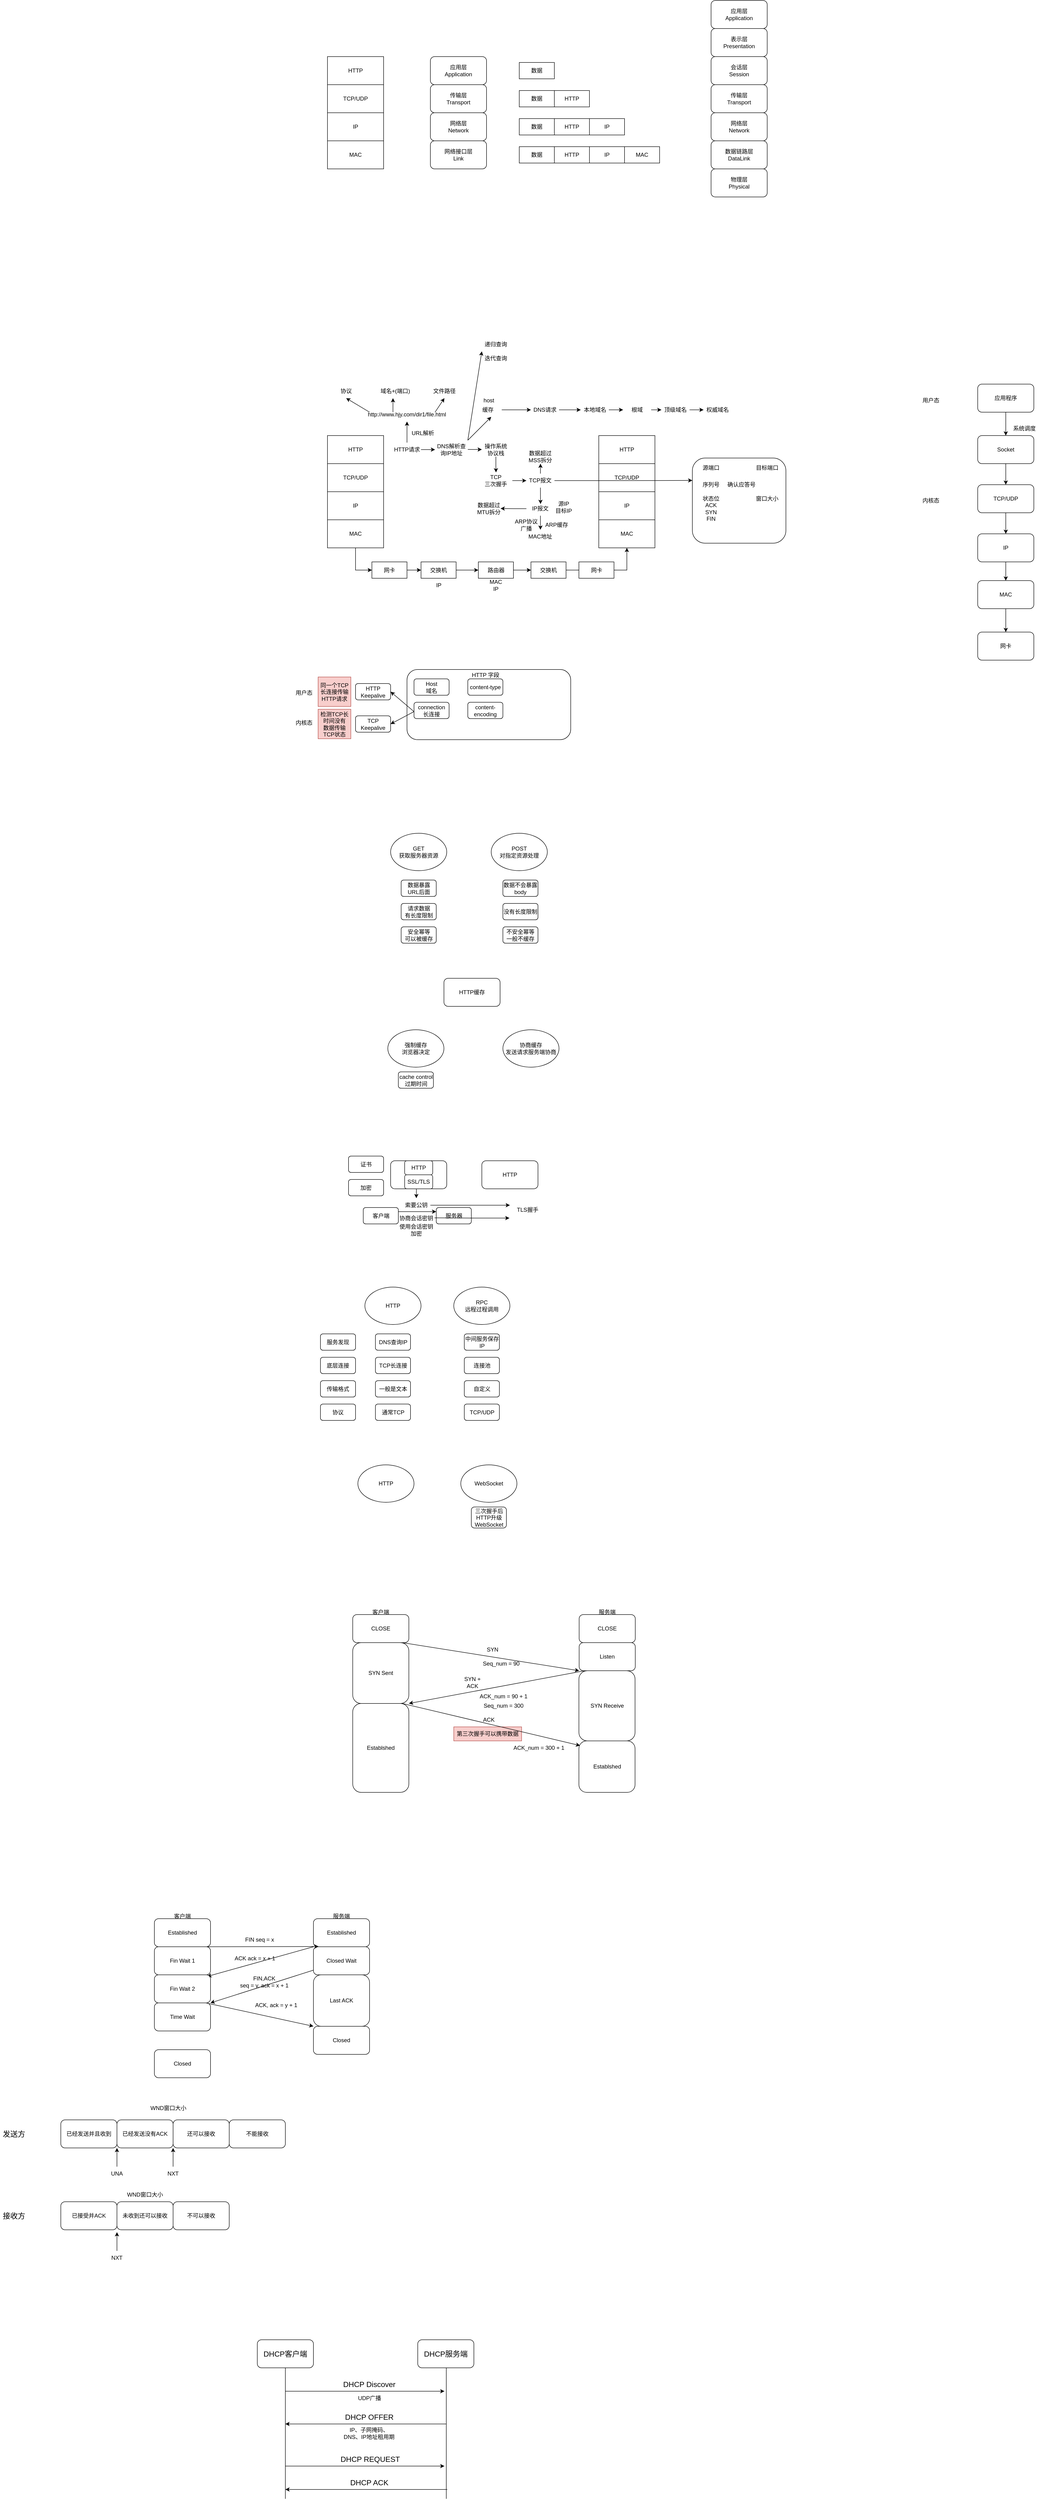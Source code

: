 <mxfile version="24.0.1" type="github">
  <diagram name="第 1 页" id="g__cL9et6w1Bz4wDRFb3">
    <mxGraphModel dx="1853" dy="1734" grid="1" gridSize="10" guides="1" tooltips="1" connect="1" arrows="1" fold="1" page="1" pageScale="1" pageWidth="827" pageHeight="1169" math="0" shadow="0">
      <root>
        <mxCell id="0" />
        <mxCell id="1" parent="0" />
        <mxCell id="15ZKsorvunDyqUg101Yk-27" value="" style="rounded=1;whiteSpace=wrap;html=1;" parent="1" vertex="1">
          <mxGeometry x="690" y="958" width="200" height="182" as="geometry" />
        </mxCell>
        <mxCell id="cXm0hrUkM8Iz5NWa8tWo-20" value="第三次握手可以携带数据" style="text;html=1;align=center;verticalAlign=middle;whiteSpace=wrap;rounded=0;fillColor=#f8cecc;strokeColor=#b85450;" parent="1" vertex="1">
          <mxGeometry x="180" y="3670" width="145" height="30" as="geometry" />
        </mxCell>
        <mxCell id="aSiWcfBO7DVynULOfoQH-1" value="应用层&lt;br&gt;Application" style="rounded=1;whiteSpace=wrap;html=1;" parent="1" vertex="1">
          <mxGeometry x="130" y="100" width="120" height="60" as="geometry" />
        </mxCell>
        <mxCell id="aSiWcfBO7DVynULOfoQH-2" value="传输层&lt;br&gt;Transport" style="rounded=1;whiteSpace=wrap;html=1;" parent="1" vertex="1">
          <mxGeometry x="130" y="160" width="120" height="60" as="geometry" />
        </mxCell>
        <mxCell id="aSiWcfBO7DVynULOfoQH-3" value="网络层&lt;br&gt;Network" style="rounded=1;whiteSpace=wrap;html=1;" parent="1" vertex="1">
          <mxGeometry x="130" y="220" width="120" height="60" as="geometry" />
        </mxCell>
        <mxCell id="aSiWcfBO7DVynULOfoQH-4" value="网络接口层&lt;div&gt;Link&lt;/div&gt;" style="rounded=1;whiteSpace=wrap;html=1;" parent="1" vertex="1">
          <mxGeometry x="130" y="280" width="120" height="60" as="geometry" />
        </mxCell>
        <mxCell id="aSiWcfBO7DVynULOfoQH-5" value="应用层&lt;br&gt;Application" style="rounded=1;whiteSpace=wrap;html=1;" parent="1" vertex="1">
          <mxGeometry x="730" y="-20" width="120" height="60" as="geometry" />
        </mxCell>
        <mxCell id="aSiWcfBO7DVynULOfoQH-6" value="传输层&lt;br&gt;Transport" style="rounded=1;whiteSpace=wrap;html=1;" parent="1" vertex="1">
          <mxGeometry x="730" y="160" width="120" height="60" as="geometry" />
        </mxCell>
        <mxCell id="aSiWcfBO7DVynULOfoQH-7" value="网络层&lt;br&gt;Network" style="rounded=1;whiteSpace=wrap;html=1;" parent="1" vertex="1">
          <mxGeometry x="730" y="220" width="120" height="60" as="geometry" />
        </mxCell>
        <mxCell id="aSiWcfBO7DVynULOfoQH-8" value="数据链路层&lt;br&gt;DataLink" style="rounded=1;whiteSpace=wrap;html=1;" parent="1" vertex="1">
          <mxGeometry x="730" y="280" width="120" height="60" as="geometry" />
        </mxCell>
        <mxCell id="aSiWcfBO7DVynULOfoQH-9" value="表示层&lt;br&gt;Presentation" style="rounded=1;whiteSpace=wrap;html=1;" parent="1" vertex="1">
          <mxGeometry x="730" y="40" width="120" height="60" as="geometry" />
        </mxCell>
        <mxCell id="aSiWcfBO7DVynULOfoQH-10" value="会话层&lt;br&gt;Session" style="rounded=1;whiteSpace=wrap;html=1;" parent="1" vertex="1">
          <mxGeometry x="730" y="100" width="120" height="60" as="geometry" />
        </mxCell>
        <mxCell id="aSiWcfBO7DVynULOfoQH-11" value="物理层&lt;br&gt;Physical" style="rounded=1;whiteSpace=wrap;html=1;" parent="1" vertex="1">
          <mxGeometry x="730" y="340" width="120" height="60" as="geometry" />
        </mxCell>
        <mxCell id="aSiWcfBO7DVynULOfoQH-12" value="HTTP" style="rounded=0;whiteSpace=wrap;html=1;" parent="1" vertex="1">
          <mxGeometry x="-90" y="100" width="120" height="60" as="geometry" />
        </mxCell>
        <mxCell id="aSiWcfBO7DVynULOfoQH-13" value="TCP/UDP" style="rounded=0;whiteSpace=wrap;html=1;" parent="1" vertex="1">
          <mxGeometry x="-90" y="160" width="120" height="60" as="geometry" />
        </mxCell>
        <mxCell id="aSiWcfBO7DVynULOfoQH-14" value="IP" style="rounded=0;whiteSpace=wrap;html=1;" parent="1" vertex="1">
          <mxGeometry x="-90" y="220" width="120" height="60" as="geometry" />
        </mxCell>
        <mxCell id="aSiWcfBO7DVynULOfoQH-15" value="数据" style="rounded=0;whiteSpace=wrap;html=1;" parent="1" vertex="1">
          <mxGeometry x="320" y="112.5" width="75" height="35" as="geometry" />
        </mxCell>
        <mxCell id="aSiWcfBO7DVynULOfoQH-16" value="数据" style="rounded=0;whiteSpace=wrap;html=1;" parent="1" vertex="1">
          <mxGeometry x="320" y="172.5" width="75" height="35" as="geometry" />
        </mxCell>
        <mxCell id="aSiWcfBO7DVynULOfoQH-17" value="HTTP" style="rounded=0;whiteSpace=wrap;html=1;" parent="1" vertex="1">
          <mxGeometry x="395" y="172.5" width="75" height="35" as="geometry" />
        </mxCell>
        <mxCell id="aSiWcfBO7DVynULOfoQH-19" value="数据" style="rounded=0;whiteSpace=wrap;html=1;" parent="1" vertex="1">
          <mxGeometry x="320" y="232.5" width="75" height="35" as="geometry" />
        </mxCell>
        <mxCell id="aSiWcfBO7DVynULOfoQH-20" value="HTTP" style="rounded=0;whiteSpace=wrap;html=1;" parent="1" vertex="1">
          <mxGeometry x="395" y="232.5" width="75" height="35" as="geometry" />
        </mxCell>
        <mxCell id="aSiWcfBO7DVynULOfoQH-21" value="IP" style="rounded=0;whiteSpace=wrap;html=1;" parent="1" vertex="1">
          <mxGeometry x="470" y="232.5" width="75" height="35" as="geometry" />
        </mxCell>
        <mxCell id="aSiWcfBO7DVynULOfoQH-22" value="数据" style="rounded=0;whiteSpace=wrap;html=1;" parent="1" vertex="1">
          <mxGeometry x="320" y="292.5" width="75" height="35" as="geometry" />
        </mxCell>
        <mxCell id="aSiWcfBO7DVynULOfoQH-23" value="HTTP" style="rounded=0;whiteSpace=wrap;html=1;" parent="1" vertex="1">
          <mxGeometry x="395" y="292.5" width="75" height="35" as="geometry" />
        </mxCell>
        <mxCell id="aSiWcfBO7DVynULOfoQH-24" value="IP" style="rounded=0;whiteSpace=wrap;html=1;" parent="1" vertex="1">
          <mxGeometry x="470" y="292.5" width="75" height="35" as="geometry" />
        </mxCell>
        <mxCell id="aSiWcfBO7DVynULOfoQH-25" value="MAC" style="rounded=0;whiteSpace=wrap;html=1;" parent="1" vertex="1">
          <mxGeometry x="545" y="292.5" width="75" height="35" as="geometry" />
        </mxCell>
        <mxCell id="aSiWcfBO7DVynULOfoQH-26" value="HTTP" style="rounded=0;whiteSpace=wrap;html=1;" parent="1" vertex="1">
          <mxGeometry x="-90" y="910" width="120" height="60" as="geometry" />
        </mxCell>
        <mxCell id="aSiWcfBO7DVynULOfoQH-27" value="TCP/UDP" style="rounded=0;whiteSpace=wrap;html=1;" parent="1" vertex="1">
          <mxGeometry x="-90" y="970" width="120" height="60" as="geometry" />
        </mxCell>
        <mxCell id="aSiWcfBO7DVynULOfoQH-28" value="IP" style="rounded=0;whiteSpace=wrap;html=1;" parent="1" vertex="1">
          <mxGeometry x="-90" y="1030" width="120" height="60" as="geometry" />
        </mxCell>
        <mxCell id="aSiWcfBO7DVynULOfoQH-29" value="HTTP" style="rounded=0;whiteSpace=wrap;html=1;" parent="1" vertex="1">
          <mxGeometry x="490" y="910" width="120" height="60" as="geometry" />
        </mxCell>
        <mxCell id="aSiWcfBO7DVynULOfoQH-30" value="TCP/UDP" style="rounded=0;whiteSpace=wrap;html=1;" parent="1" vertex="1">
          <mxGeometry x="490" y="970" width="120" height="60" as="geometry" />
        </mxCell>
        <mxCell id="aSiWcfBO7DVynULOfoQH-31" value="IP" style="rounded=0;whiteSpace=wrap;html=1;" parent="1" vertex="1">
          <mxGeometry x="490" y="1030" width="120" height="60" as="geometry" />
        </mxCell>
        <mxCell id="aSiWcfBO7DVynULOfoQH-34" style="edgeStyle=orthogonalEdgeStyle;rounded=0;orthogonalLoop=1;jettySize=auto;html=1;exitX=0.5;exitY=0;exitDx=0;exitDy=0;entryX=0.5;entryY=1;entryDx=0;entryDy=0;" parent="1" source="aSiWcfBO7DVynULOfoQH-32" target="aSiWcfBO7DVynULOfoQH-33" edge="1">
          <mxGeometry relative="1" as="geometry" />
        </mxCell>
        <mxCell id="aSiWcfBO7DVynULOfoQH-42" style="edgeStyle=orthogonalEdgeStyle;rounded=0;orthogonalLoop=1;jettySize=auto;html=1;exitX=1;exitY=0.5;exitDx=0;exitDy=0;entryX=0;entryY=0.5;entryDx=0;entryDy=0;" parent="1" source="aSiWcfBO7DVynULOfoQH-32" target="aSiWcfBO7DVynULOfoQH-43" edge="1">
          <mxGeometry relative="1" as="geometry">
            <mxPoint x="160" y="940" as="targetPoint" />
          </mxGeometry>
        </mxCell>
        <mxCell id="aSiWcfBO7DVynULOfoQH-32" value="HTTP请求" style="text;html=1;align=center;verticalAlign=middle;whiteSpace=wrap;rounded=0;" parent="1" vertex="1">
          <mxGeometry x="50" y="925" width="60" height="30" as="geometry" />
        </mxCell>
        <mxCell id="aSiWcfBO7DVynULOfoQH-33" value="http://www.hjy.com/dir1/file.html" style="text;html=1;align=center;verticalAlign=middle;whiteSpace=wrap;rounded=0;" parent="1" vertex="1">
          <mxGeometry x="-10" y="850" width="180" height="30" as="geometry" />
        </mxCell>
        <mxCell id="aSiWcfBO7DVynULOfoQH-35" value="协议" style="text;html=1;align=center;verticalAlign=middle;whiteSpace=wrap;rounded=0;" parent="1" vertex="1">
          <mxGeometry x="-80" y="800" width="60" height="30" as="geometry" />
        </mxCell>
        <mxCell id="aSiWcfBO7DVynULOfoQH-36" value="" style="endArrow=classic;html=1;rounded=0;entryX=0.5;entryY=1;entryDx=0;entryDy=0;" parent="1" target="aSiWcfBO7DVynULOfoQH-35" edge="1">
          <mxGeometry width="50" height="50" relative="1" as="geometry">
            <mxPoint y="860" as="sourcePoint" />
            <mxPoint x="50" y="810" as="targetPoint" />
          </mxGeometry>
        </mxCell>
        <mxCell id="aSiWcfBO7DVynULOfoQH-37" value="域名+(端口)" style="text;html=1;align=center;verticalAlign=middle;whiteSpace=wrap;rounded=0;" parent="1" vertex="1">
          <mxGeometry x="20" y="800" width="70" height="30" as="geometry" />
        </mxCell>
        <mxCell id="aSiWcfBO7DVynULOfoQH-38" value="" style="endArrow=classic;html=1;rounded=0;entryX=0.429;entryY=1;entryDx=0;entryDy=0;entryPerimeter=0;" parent="1" target="aSiWcfBO7DVynULOfoQH-37" edge="1">
          <mxGeometry width="50" height="50" relative="1" as="geometry">
            <mxPoint x="50" y="860" as="sourcePoint" />
            <mxPoint x="100" y="810" as="targetPoint" />
          </mxGeometry>
        </mxCell>
        <mxCell id="aSiWcfBO7DVynULOfoQH-40" value="文件路径" style="text;html=1;align=center;verticalAlign=middle;whiteSpace=wrap;rounded=0;" parent="1" vertex="1">
          <mxGeometry x="130" y="800" width="60" height="30" as="geometry" />
        </mxCell>
        <mxCell id="aSiWcfBO7DVynULOfoQH-41" value="" style="endArrow=classic;html=1;rounded=0;entryX=0.5;entryY=1;entryDx=0;entryDy=0;" parent="1" target="aSiWcfBO7DVynULOfoQH-40" edge="1">
          <mxGeometry width="50" height="50" relative="1" as="geometry">
            <mxPoint x="140" y="860" as="sourcePoint" />
            <mxPoint x="190" y="810" as="targetPoint" />
          </mxGeometry>
        </mxCell>
        <mxCell id="aSiWcfBO7DVynULOfoQH-43" value="DNS解析查询IP地址" style="text;html=1;align=center;verticalAlign=middle;whiteSpace=wrap;rounded=0;" parent="1" vertex="1">
          <mxGeometry x="140" y="922.5" width="70" height="35" as="geometry" />
        </mxCell>
        <mxCell id="aSiWcfBO7DVynULOfoQH-47" style="edgeStyle=orthogonalEdgeStyle;rounded=0;orthogonalLoop=1;jettySize=auto;html=1;exitX=1;exitY=0.5;exitDx=0;exitDy=0;entryX=0;entryY=0.5;entryDx=0;entryDy=0;" parent="1" source="aSiWcfBO7DVynULOfoQH-44" target="aSiWcfBO7DVynULOfoQH-46" edge="1">
          <mxGeometry relative="1" as="geometry" />
        </mxCell>
        <mxCell id="aSiWcfBO7DVynULOfoQH-44" value="TCP&lt;br&gt;三次握手" style="text;html=1;align=center;verticalAlign=middle;whiteSpace=wrap;rounded=0;" parent="1" vertex="1">
          <mxGeometry x="235.25" y="988.75" width="70" height="35" as="geometry" />
        </mxCell>
        <mxCell id="aSiWcfBO7DVynULOfoQH-48" style="edgeStyle=orthogonalEdgeStyle;rounded=0;orthogonalLoop=1;jettySize=auto;html=1;exitX=0.5;exitY=1;exitDx=0;exitDy=0;" parent="1" source="aSiWcfBO7DVynULOfoQH-46" edge="1">
          <mxGeometry relative="1" as="geometry">
            <mxPoint x="365.404" y="1056.25" as="targetPoint" />
          </mxGeometry>
        </mxCell>
        <mxCell id="15ZKsorvunDyqUg101Yk-26" style="edgeStyle=orthogonalEdgeStyle;rounded=0;orthogonalLoop=1;jettySize=auto;html=1;exitX=1;exitY=0.5;exitDx=0;exitDy=0;" parent="1" source="aSiWcfBO7DVynULOfoQH-46" edge="1">
          <mxGeometry relative="1" as="geometry">
            <mxPoint x="690" y="1005.87" as="targetPoint" />
          </mxGeometry>
        </mxCell>
        <mxCell id="15ZKsorvunDyqUg101Yk-33" style="edgeStyle=orthogonalEdgeStyle;rounded=0;orthogonalLoop=1;jettySize=auto;html=1;exitX=0.5;exitY=0;exitDx=0;exitDy=0;" parent="1" source="aSiWcfBO7DVynULOfoQH-46" edge="1">
          <mxGeometry relative="1" as="geometry">
            <mxPoint x="365.348" y="970" as="targetPoint" />
          </mxGeometry>
        </mxCell>
        <mxCell id="aSiWcfBO7DVynULOfoQH-46" value="TCP报文" style="text;html=1;align=center;verticalAlign=middle;whiteSpace=wrap;rounded=0;" parent="1" vertex="1">
          <mxGeometry x="335.25" y="991.25" width="60" height="30" as="geometry" />
        </mxCell>
        <mxCell id="aSiWcfBO7DVynULOfoQH-57" style="edgeStyle=orthogonalEdgeStyle;rounded=0;orthogonalLoop=1;jettySize=auto;html=1;exitX=0.5;exitY=1;exitDx=0;exitDy=0;entryX=0.5;entryY=0;entryDx=0;entryDy=0;" parent="1" source="aSiWcfBO7DVynULOfoQH-49" target="aSiWcfBO7DVynULOfoQH-56" edge="1">
          <mxGeometry relative="1" as="geometry" />
        </mxCell>
        <mxCell id="15ZKsorvunDyqUg101Yk-44" style="edgeStyle=orthogonalEdgeStyle;rounded=0;orthogonalLoop=1;jettySize=auto;html=1;exitX=0;exitY=0.5;exitDx=0;exitDy=0;" parent="1" source="aSiWcfBO7DVynULOfoQH-49" edge="1">
          <mxGeometry relative="1" as="geometry">
            <mxPoint x="280" y="1065.87" as="targetPoint" />
          </mxGeometry>
        </mxCell>
        <mxCell id="aSiWcfBO7DVynULOfoQH-49" value="IP报文" style="text;html=1;align=center;verticalAlign=middle;whiteSpace=wrap;rounded=0;" parent="1" vertex="1">
          <mxGeometry x="335.25" y="1051.25" width="60" height="30" as="geometry" />
        </mxCell>
        <mxCell id="aSiWcfBO7DVynULOfoQH-50" value="源端口" style="text;html=1;align=center;verticalAlign=middle;whiteSpace=wrap;rounded=0;" parent="1" vertex="1">
          <mxGeometry x="700" y="963.75" width="60" height="30" as="geometry" />
        </mxCell>
        <mxCell id="aSiWcfBO7DVynULOfoQH-51" value="目标端口" style="text;html=1;align=center;verticalAlign=middle;whiteSpace=wrap;rounded=0;" parent="1" vertex="1">
          <mxGeometry x="820" y="966.25" width="60" height="25" as="geometry" />
        </mxCell>
        <mxCell id="aSiWcfBO7DVynULOfoQH-52" value="源IP" style="text;html=1;align=center;verticalAlign=middle;whiteSpace=wrap;rounded=0;" parent="1" vertex="1">
          <mxGeometry x="385.25" y="1041.25" width="60" height="30" as="geometry" />
        </mxCell>
        <mxCell id="aSiWcfBO7DVynULOfoQH-53" value="目标IP" style="text;html=1;align=center;verticalAlign=middle;whiteSpace=wrap;rounded=0;" parent="1" vertex="1">
          <mxGeometry x="385.25" y="1056.25" width="60" height="30" as="geometry" />
        </mxCell>
        <mxCell id="aSiWcfBO7DVynULOfoQH-55" value="MAC" style="rounded=0;whiteSpace=wrap;html=1;" parent="1" vertex="1">
          <mxGeometry x="-90" y="1090" width="120" height="60" as="geometry" />
        </mxCell>
        <mxCell id="aSiWcfBO7DVynULOfoQH-56" value="MAC地址" style="text;html=1;align=center;verticalAlign=middle;whiteSpace=wrap;rounded=0;" parent="1" vertex="1">
          <mxGeometry x="335.25" y="1111.25" width="60" height="30" as="geometry" />
        </mxCell>
        <mxCell id="aSiWcfBO7DVynULOfoQH-58" value="ARP协议广播" style="text;html=1;align=center;verticalAlign=middle;whiteSpace=wrap;rounded=0;" parent="1" vertex="1">
          <mxGeometry x="305.25" y="1086.25" width="60" height="30" as="geometry" />
        </mxCell>
        <mxCell id="aSiWcfBO7DVynULOfoQH-59" value="MAC" style="rounded=0;whiteSpace=wrap;html=1;" parent="1" vertex="1">
          <mxGeometry x="490" y="1090" width="120" height="60" as="geometry" />
        </mxCell>
        <mxCell id="aSiWcfBO7DVynULOfoQH-65" style="edgeStyle=orthogonalEdgeStyle;rounded=0;orthogonalLoop=1;jettySize=auto;html=1;exitX=1;exitY=0.5;exitDx=0;exitDy=0;entryX=0;entryY=0.5;entryDx=0;entryDy=0;" parent="1" source="aSiWcfBO7DVynULOfoQH-61" target="aSiWcfBO7DVynULOfoQH-62" edge="1">
          <mxGeometry relative="1" as="geometry" />
        </mxCell>
        <mxCell id="aSiWcfBO7DVynULOfoQH-61" value="交换机" style="rounded=0;whiteSpace=wrap;html=1;" parent="1" vertex="1">
          <mxGeometry x="110" y="1180" width="75" height="35" as="geometry" />
        </mxCell>
        <mxCell id="aSiWcfBO7DVynULOfoQH-66" style="edgeStyle=orthogonalEdgeStyle;rounded=0;orthogonalLoop=1;jettySize=auto;html=1;exitX=1;exitY=0.5;exitDx=0;exitDy=0;entryX=0;entryY=0.5;entryDx=0;entryDy=0;" parent="1" source="aSiWcfBO7DVynULOfoQH-62" target="aSiWcfBO7DVynULOfoQH-63" edge="1">
          <mxGeometry relative="1" as="geometry" />
        </mxCell>
        <mxCell id="aSiWcfBO7DVynULOfoQH-62" value="路由器" style="rounded=0;whiteSpace=wrap;html=1;" parent="1" vertex="1">
          <mxGeometry x="232.5" y="1180" width="75" height="35" as="geometry" />
        </mxCell>
        <mxCell id="aSiWcfBO7DVynULOfoQH-67" style="edgeStyle=orthogonalEdgeStyle;rounded=0;orthogonalLoop=1;jettySize=auto;html=1;exitX=1;exitY=0.5;exitDx=0;exitDy=0;" parent="1" source="aSiWcfBO7DVynULOfoQH-63" target="aSiWcfBO7DVynULOfoQH-59" edge="1">
          <mxGeometry relative="1" as="geometry" />
        </mxCell>
        <mxCell id="aSiWcfBO7DVynULOfoQH-63" value="交换机" style="rounded=0;whiteSpace=wrap;html=1;" parent="1" vertex="1">
          <mxGeometry x="345" y="1180" width="75" height="35" as="geometry" />
        </mxCell>
        <mxCell id="Nw0icb2rBlRomqgOzCDh-1" value="" style="rounded=1;whiteSpace=wrap;html=1;" parent="1" vertex="1">
          <mxGeometry x="80" y="1410" width="350" height="150" as="geometry" />
        </mxCell>
        <mxCell id="Nw0icb2rBlRomqgOzCDh-2" value="Host&lt;br&gt;域名" style="rounded=1;whiteSpace=wrap;html=1;" parent="1" vertex="1">
          <mxGeometry x="95" y="1430" width="75" height="35" as="geometry" />
        </mxCell>
        <mxCell id="Nw0icb2rBlRomqgOzCDh-3" value="connection&lt;br&gt;长连接" style="rounded=1;whiteSpace=wrap;html=1;" parent="1" vertex="1">
          <mxGeometry x="95" y="1480" width="75" height="35" as="geometry" />
        </mxCell>
        <mxCell id="Nw0icb2rBlRomqgOzCDh-4" value="HTTP Keepalive" style="rounded=1;whiteSpace=wrap;html=1;" parent="1" vertex="1">
          <mxGeometry x="-30" y="1440" width="75" height="35" as="geometry" />
        </mxCell>
        <mxCell id="Nw0icb2rBlRomqgOzCDh-5" value="同一个TCP长连接传输HTTP请求" style="text;html=1;align=center;verticalAlign=middle;whiteSpace=wrap;rounded=0;fillColor=#f8cecc;strokeColor=#b85450;" parent="1" vertex="1">
          <mxGeometry x="-110" y="1426" width="70" height="63" as="geometry" />
        </mxCell>
        <mxCell id="Nw0icb2rBlRomqgOzCDh-7" value="TCP&lt;br&gt;Keepalive" style="rounded=1;whiteSpace=wrap;html=1;" parent="1" vertex="1">
          <mxGeometry x="-30" y="1509" width="75" height="35" as="geometry" />
        </mxCell>
        <mxCell id="Nw0icb2rBlRomqgOzCDh-8" value="检测TCP长时间没有&lt;br&gt;数据传输TCP状态" style="text;html=1;align=center;verticalAlign=middle;whiteSpace=wrap;rounded=0;fillColor=#f8cecc;strokeColor=#b85450;" parent="1" vertex="1">
          <mxGeometry x="-110" y="1495" width="70" height="63" as="geometry" />
        </mxCell>
        <mxCell id="Nw0icb2rBlRomqgOzCDh-9" value="" style="endArrow=classic;html=1;rounded=0;entryX=1;entryY=0.5;entryDx=0;entryDy=0;" parent="1" target="Nw0icb2rBlRomqgOzCDh-4" edge="1">
          <mxGeometry width="50" height="50" relative="1" as="geometry">
            <mxPoint x="95" y="1500" as="sourcePoint" />
            <mxPoint x="145" y="1450" as="targetPoint" />
          </mxGeometry>
        </mxCell>
        <mxCell id="Nw0icb2rBlRomqgOzCDh-11" value="" style="endArrow=classic;html=1;rounded=0;entryX=1;entryY=0.5;entryDx=0;entryDy=0;" parent="1" target="Nw0icb2rBlRomqgOzCDh-7" edge="1">
          <mxGeometry width="50" height="50" relative="1" as="geometry">
            <mxPoint x="95" y="1500" as="sourcePoint" />
            <mxPoint x="145" y="1450" as="targetPoint" />
          </mxGeometry>
        </mxCell>
        <mxCell id="Nw0icb2rBlRomqgOzCDh-12" value="content-type" style="rounded=1;whiteSpace=wrap;html=1;" parent="1" vertex="1">
          <mxGeometry x="210" y="1430" width="75" height="35" as="geometry" />
        </mxCell>
        <mxCell id="Nw0icb2rBlRomqgOzCDh-13" value="content-encoding" style="rounded=1;whiteSpace=wrap;html=1;" parent="1" vertex="1">
          <mxGeometry x="210" y="1480" width="75" height="35" as="geometry" />
        </mxCell>
        <mxCell id="Nw0icb2rBlRomqgOzCDh-14" value="HTTP 字段" style="text;html=1;align=center;verticalAlign=middle;whiteSpace=wrap;rounded=0;" parent="1" vertex="1">
          <mxGeometry x="216.5" y="1407" width="62" height="30" as="geometry" />
        </mxCell>
        <mxCell id="Nw0icb2rBlRomqgOzCDh-15" value="GET&lt;br&gt;获取服务器资源" style="ellipse;whiteSpace=wrap;html=1;" parent="1" vertex="1">
          <mxGeometry x="45" y="1760" width="120" height="80" as="geometry" />
        </mxCell>
        <mxCell id="Nw0icb2rBlRomqgOzCDh-16" value="POST&lt;br&gt;对指定资源处理" style="ellipse;whiteSpace=wrap;html=1;" parent="1" vertex="1">
          <mxGeometry x="260" y="1760" width="120" height="80" as="geometry" />
        </mxCell>
        <mxCell id="Nw0icb2rBlRomqgOzCDh-17" value="数据暴露&lt;br&gt;URL后面" style="rounded=1;whiteSpace=wrap;html=1;" parent="1" vertex="1">
          <mxGeometry x="67.5" y="1860" width="75" height="35" as="geometry" />
        </mxCell>
        <mxCell id="Nw0icb2rBlRomqgOzCDh-18" value="数据不会暴露&lt;div&gt;body&lt;/div&gt;" style="rounded=1;whiteSpace=wrap;html=1;" parent="1" vertex="1">
          <mxGeometry x="285" y="1860" width="75" height="35" as="geometry" />
        </mxCell>
        <mxCell id="Nw0icb2rBlRomqgOzCDh-19" value="请求数据&lt;br&gt;有长度限制" style="rounded=1;whiteSpace=wrap;html=1;" parent="1" vertex="1">
          <mxGeometry x="67.5" y="1910" width="75" height="35" as="geometry" />
        </mxCell>
        <mxCell id="Nw0icb2rBlRomqgOzCDh-20" value="没有长度限制" style="rounded=1;whiteSpace=wrap;html=1;" parent="1" vertex="1">
          <mxGeometry x="285" y="1910" width="75" height="35" as="geometry" />
        </mxCell>
        <mxCell id="Nw0icb2rBlRomqgOzCDh-21" value="安全幂等&lt;br&gt;可以被缓存" style="rounded=1;whiteSpace=wrap;html=1;" parent="1" vertex="1">
          <mxGeometry x="67.5" y="1960" width="75" height="35" as="geometry" />
        </mxCell>
        <mxCell id="Nw0icb2rBlRomqgOzCDh-22" value="不安全幂等&lt;br&gt;一般不缓存" style="rounded=1;whiteSpace=wrap;html=1;" parent="1" vertex="1">
          <mxGeometry x="285" y="1960" width="75" height="35" as="geometry" />
        </mxCell>
        <mxCell id="Nw0icb2rBlRomqgOzCDh-23" value="HTTP缓存" style="rounded=1;whiteSpace=wrap;html=1;" parent="1" vertex="1">
          <mxGeometry x="159" y="2070" width="120" height="60" as="geometry" />
        </mxCell>
        <mxCell id="Nw0icb2rBlRomqgOzCDh-24" value="强制缓存&lt;br&gt;浏览器决定" style="ellipse;whiteSpace=wrap;html=1;" parent="1" vertex="1">
          <mxGeometry x="39" y="2180" width="120" height="80" as="geometry" />
        </mxCell>
        <mxCell id="Nw0icb2rBlRomqgOzCDh-25" value="协商缓存&lt;br&gt;发送请求服务端协商" style="ellipse;whiteSpace=wrap;html=1;" parent="1" vertex="1">
          <mxGeometry x="285" y="2180" width="120" height="80" as="geometry" />
        </mxCell>
        <mxCell id="Nw0icb2rBlRomqgOzCDh-26" value="cache control&lt;br&gt;过期时间" style="rounded=1;whiteSpace=wrap;html=1;" parent="1" vertex="1">
          <mxGeometry x="61.5" y="2270" width="75" height="35" as="geometry" />
        </mxCell>
        <mxCell id="Nw0icb2rBlRomqgOzCDh-27" value="" style="rounded=1;whiteSpace=wrap;html=1;" parent="1" vertex="1">
          <mxGeometry x="45" y="2460" width="120" height="60" as="geometry" />
        </mxCell>
        <mxCell id="Nw0icb2rBlRomqgOzCDh-28" value="HTTP" style="rounded=1;whiteSpace=wrap;html=1;" parent="1" vertex="1">
          <mxGeometry x="240" y="2460" width="120" height="60" as="geometry" />
        </mxCell>
        <mxCell id="Nw0icb2rBlRomqgOzCDh-29" value="HTTP" style="rounded=1;whiteSpace=wrap;html=1;" parent="1" vertex="1">
          <mxGeometry x="75" y="2460" width="60" height="30" as="geometry" />
        </mxCell>
        <mxCell id="Nw0icb2rBlRomqgOzCDh-48" style="edgeStyle=orthogonalEdgeStyle;rounded=0;orthogonalLoop=1;jettySize=auto;html=1;exitX=0.5;exitY=1;exitDx=0;exitDy=0;entryX=0.5;entryY=0;entryDx=0;entryDy=0;" parent="1" source="Nw0icb2rBlRomqgOzCDh-31" target="Nw0icb2rBlRomqgOzCDh-40" edge="1">
          <mxGeometry relative="1" as="geometry" />
        </mxCell>
        <mxCell id="Nw0icb2rBlRomqgOzCDh-31" value="SSL/TLS" style="rounded=1;whiteSpace=wrap;html=1;" parent="1" vertex="1">
          <mxGeometry x="75" y="2490" width="60" height="30" as="geometry" />
        </mxCell>
        <mxCell id="Nw0icb2rBlRomqgOzCDh-39" style="edgeStyle=orthogonalEdgeStyle;rounded=0;orthogonalLoop=1;jettySize=auto;html=1;exitX=1;exitY=0.25;exitDx=0;exitDy=0;entryX=0;entryY=0.25;entryDx=0;entryDy=0;" parent="1" source="Nw0icb2rBlRomqgOzCDh-36" target="Nw0icb2rBlRomqgOzCDh-38" edge="1">
          <mxGeometry relative="1" as="geometry" />
        </mxCell>
        <mxCell id="Nw0icb2rBlRomqgOzCDh-36" value="客户端" style="rounded=1;whiteSpace=wrap;html=1;" parent="1" vertex="1">
          <mxGeometry x="-13.5" y="2560" width="75" height="35" as="geometry" />
        </mxCell>
        <mxCell id="Nw0icb2rBlRomqgOzCDh-38" value="服务器" style="rounded=1;whiteSpace=wrap;html=1;" parent="1" vertex="1">
          <mxGeometry x="142.5" y="2560" width="75" height="35" as="geometry" />
        </mxCell>
        <mxCell id="Nw0icb2rBlRomqgOzCDh-43" style="edgeStyle=orthogonalEdgeStyle;rounded=0;orthogonalLoop=1;jettySize=auto;html=1;exitX=1;exitY=0.5;exitDx=0;exitDy=0;" parent="1" source="Nw0icb2rBlRomqgOzCDh-40" edge="1">
          <mxGeometry relative="1" as="geometry">
            <mxPoint x="300" y="2555" as="targetPoint" />
          </mxGeometry>
        </mxCell>
        <mxCell id="Nw0icb2rBlRomqgOzCDh-40" value="索要公钥" style="text;html=1;align=center;verticalAlign=middle;whiteSpace=wrap;rounded=0;" parent="1" vertex="1">
          <mxGeometry x="70" y="2540" width="60" height="30" as="geometry" />
        </mxCell>
        <mxCell id="Nw0icb2rBlRomqgOzCDh-44" style="edgeStyle=orthogonalEdgeStyle;rounded=0;orthogonalLoop=1;jettySize=auto;html=1;exitX=1;exitY=0.5;exitDx=0;exitDy=0;" parent="1" edge="1">
          <mxGeometry relative="1" as="geometry">
            <mxPoint x="299" y="2582.5" as="targetPoint" />
            <mxPoint x="139" y="2582" as="sourcePoint" />
          </mxGeometry>
        </mxCell>
        <mxCell id="Nw0icb2rBlRomqgOzCDh-41" value="协商会话密钥" style="text;html=1;align=center;verticalAlign=middle;whiteSpace=wrap;rounded=0;" parent="1" vertex="1">
          <mxGeometry x="60" y="2570" width="80" height="25" as="geometry" />
        </mxCell>
        <mxCell id="Nw0icb2rBlRomqgOzCDh-42" value="使用会话密钥加密" style="text;html=1;align=center;verticalAlign=middle;whiteSpace=wrap;rounded=0;" parent="1" vertex="1">
          <mxGeometry x="60" y="2595" width="80" height="25" as="geometry" />
        </mxCell>
        <mxCell id="Nw0icb2rBlRomqgOzCDh-45" value="TLS握手" style="text;html=1;align=center;verticalAlign=middle;whiteSpace=wrap;rounded=0;" parent="1" vertex="1">
          <mxGeometry x="308" y="2550" width="60" height="30" as="geometry" />
        </mxCell>
        <mxCell id="Nw0icb2rBlRomqgOzCDh-46" value="证书" style="rounded=1;whiteSpace=wrap;html=1;" parent="1" vertex="1">
          <mxGeometry x="-45" y="2450" width="75" height="35" as="geometry" />
        </mxCell>
        <mxCell id="Nw0icb2rBlRomqgOzCDh-47" value="加密" style="rounded=1;whiteSpace=wrap;html=1;" parent="1" vertex="1">
          <mxGeometry x="-45" y="2500" width="75" height="35" as="geometry" />
        </mxCell>
        <mxCell id="Nw0icb2rBlRomqgOzCDh-49" value="HTTP" style="ellipse;whiteSpace=wrap;html=1;" parent="1" vertex="1">
          <mxGeometry x="-10" y="2730" width="120" height="80" as="geometry" />
        </mxCell>
        <mxCell id="Nw0icb2rBlRomqgOzCDh-50" value="RPC&lt;br&gt;远程过程调用" style="ellipse;whiteSpace=wrap;html=1;" parent="1" vertex="1">
          <mxGeometry x="180" y="2730" width="120" height="80" as="geometry" />
        </mxCell>
        <mxCell id="Nw0icb2rBlRomqgOzCDh-52" value="DNS查询IP" style="rounded=1;whiteSpace=wrap;html=1;" parent="1" vertex="1">
          <mxGeometry x="12.5" y="2830" width="75" height="35" as="geometry" />
        </mxCell>
        <mxCell id="Nw0icb2rBlRomqgOzCDh-54" value="服务发现" style="rounded=1;whiteSpace=wrap;html=1;" parent="1" vertex="1">
          <mxGeometry x="-105" y="2830" width="75" height="35" as="geometry" />
        </mxCell>
        <mxCell id="Nw0icb2rBlRomqgOzCDh-55" value="中间服务保存IP" style="rounded=1;whiteSpace=wrap;html=1;" parent="1" vertex="1">
          <mxGeometry x="202.5" y="2830" width="75" height="35" as="geometry" />
        </mxCell>
        <mxCell id="Nw0icb2rBlRomqgOzCDh-56" value="底层连接" style="rounded=1;whiteSpace=wrap;html=1;" parent="1" vertex="1">
          <mxGeometry x="-105" y="2880" width="75" height="35" as="geometry" />
        </mxCell>
        <mxCell id="Nw0icb2rBlRomqgOzCDh-57" value="TCP长连接" style="rounded=1;whiteSpace=wrap;html=1;" parent="1" vertex="1">
          <mxGeometry x="12.5" y="2880" width="75" height="35" as="geometry" />
        </mxCell>
        <mxCell id="Nw0icb2rBlRomqgOzCDh-58" value="连接池" style="rounded=1;whiteSpace=wrap;html=1;" parent="1" vertex="1">
          <mxGeometry x="202.5" y="2880" width="75" height="35" as="geometry" />
        </mxCell>
        <mxCell id="Nw0icb2rBlRomqgOzCDh-59" value="传输格式" style="rounded=1;whiteSpace=wrap;html=1;" parent="1" vertex="1">
          <mxGeometry x="-105" y="2930" width="75" height="35" as="geometry" />
        </mxCell>
        <mxCell id="Nw0icb2rBlRomqgOzCDh-60" value="一般是文本" style="rounded=1;whiteSpace=wrap;html=1;" parent="1" vertex="1">
          <mxGeometry x="12.5" y="2930" width="75" height="35" as="geometry" />
        </mxCell>
        <mxCell id="Nw0icb2rBlRomqgOzCDh-61" value="自定义" style="rounded=1;whiteSpace=wrap;html=1;" parent="1" vertex="1">
          <mxGeometry x="202.5" y="2930" width="75" height="35" as="geometry" />
        </mxCell>
        <mxCell id="Nw0icb2rBlRomqgOzCDh-62" value="协议" style="rounded=1;whiteSpace=wrap;html=1;" parent="1" vertex="1">
          <mxGeometry x="-105" y="2980" width="75" height="35" as="geometry" />
        </mxCell>
        <mxCell id="Nw0icb2rBlRomqgOzCDh-63" value="通常TCP" style="rounded=1;whiteSpace=wrap;html=1;" parent="1" vertex="1">
          <mxGeometry x="12.5" y="2980" width="75" height="35" as="geometry" />
        </mxCell>
        <mxCell id="Nw0icb2rBlRomqgOzCDh-64" value="TCP/UDP" style="rounded=1;whiteSpace=wrap;html=1;" parent="1" vertex="1">
          <mxGeometry x="202.5" y="2980" width="75" height="35" as="geometry" />
        </mxCell>
        <mxCell id="Nw0icb2rBlRomqgOzCDh-65" value="HTTP" style="ellipse;whiteSpace=wrap;html=1;" parent="1" vertex="1">
          <mxGeometry x="-25" y="3110" width="120" height="80" as="geometry" />
        </mxCell>
        <mxCell id="Nw0icb2rBlRomqgOzCDh-66" value="WebSocket" style="ellipse;whiteSpace=wrap;html=1;" parent="1" vertex="1">
          <mxGeometry x="195" y="3110" width="120" height="80" as="geometry" />
        </mxCell>
        <mxCell id="Nw0icb2rBlRomqgOzCDh-67" value="三次握手后&lt;br&gt;HTTP升级WebSocket" style="rounded=1;whiteSpace=wrap;html=1;" parent="1" vertex="1">
          <mxGeometry x="217.5" y="3200" width="75" height="45" as="geometry" />
        </mxCell>
        <mxCell id="cXm0hrUkM8Iz5NWa8tWo-1" value="CLOSE" style="rounded=1;whiteSpace=wrap;html=1;" parent="1" vertex="1">
          <mxGeometry x="-36" y="3430" width="120" height="60" as="geometry" />
        </mxCell>
        <mxCell id="cXm0hrUkM8Iz5NWa8tWo-2" value="CLOSE" style="rounded=1;whiteSpace=wrap;html=1;" parent="1" vertex="1">
          <mxGeometry x="448" y="3430" width="120" height="60" as="geometry" />
        </mxCell>
        <mxCell id="cXm0hrUkM8Iz5NWa8tWo-3" value="客户端" style="text;html=1;align=center;verticalAlign=middle;whiteSpace=wrap;rounded=0;" parent="1" vertex="1">
          <mxGeometry x="-6" y="3410" width="60" height="30" as="geometry" />
        </mxCell>
        <mxCell id="cXm0hrUkM8Iz5NWa8tWo-4" value="服务端" style="text;html=1;align=center;verticalAlign=middle;whiteSpace=wrap;rounded=0;" parent="1" vertex="1">
          <mxGeometry x="478" y="3410" width="60" height="30" as="geometry" />
        </mxCell>
        <mxCell id="cXm0hrUkM8Iz5NWa8tWo-5" value="SYN Sent" style="rounded=1;whiteSpace=wrap;html=1;" parent="1" vertex="1">
          <mxGeometry x="-36" y="3490" width="120" height="130" as="geometry" />
        </mxCell>
        <mxCell id="cXm0hrUkM8Iz5NWa8tWo-6" value="Listen" style="rounded=1;whiteSpace=wrap;html=1;" parent="1" vertex="1">
          <mxGeometry x="448" y="3490" width="120" height="60" as="geometry" />
        </mxCell>
        <mxCell id="cXm0hrUkM8Iz5NWa8tWo-9" value="" style="endArrow=classic;html=1;rounded=0;entryX=0;entryY=1;entryDx=0;entryDy=0;" parent="1" target="cXm0hrUkM8Iz5NWa8tWo-6" edge="1">
          <mxGeometry width="50" height="50" relative="1" as="geometry">
            <mxPoint x="70" y="3490" as="sourcePoint" />
            <mxPoint x="420" y="3580" as="targetPoint" />
          </mxGeometry>
        </mxCell>
        <mxCell id="cXm0hrUkM8Iz5NWa8tWo-10" value="SYN Receive" style="rounded=1;whiteSpace=wrap;html=1;" parent="1" vertex="1">
          <mxGeometry x="447.5" y="3550" width="120" height="150" as="geometry" />
        </mxCell>
        <mxCell id="cXm0hrUkM8Iz5NWa8tWo-11" value="SYN" style="text;html=1;align=center;verticalAlign=middle;whiteSpace=wrap;rounded=0;" parent="1" vertex="1">
          <mxGeometry x="233" y="3490" width="60" height="30" as="geometry" />
        </mxCell>
        <mxCell id="cXm0hrUkM8Iz5NWa8tWo-12" value="" style="endArrow=classic;html=1;rounded=0;entryX=1;entryY=1;entryDx=0;entryDy=0;" parent="1" target="cXm0hrUkM8Iz5NWa8tWo-5" edge="1">
          <mxGeometry width="50" height="50" relative="1" as="geometry">
            <mxPoint x="460" y="3550" as="sourcePoint" />
            <mxPoint x="510" y="3500" as="targetPoint" />
          </mxGeometry>
        </mxCell>
        <mxCell id="cXm0hrUkM8Iz5NWa8tWo-13" value="SYN + ACK" style="text;html=1;align=center;verticalAlign=middle;whiteSpace=wrap;rounded=0;" parent="1" vertex="1">
          <mxGeometry x="190" y="3560" width="60" height="30" as="geometry" />
        </mxCell>
        <mxCell id="cXm0hrUkM8Iz5NWa8tWo-14" value="Establshed" style="rounded=1;whiteSpace=wrap;html=1;" parent="1" vertex="1">
          <mxGeometry x="-36" y="3620" width="120" height="190" as="geometry" />
        </mxCell>
        <mxCell id="cXm0hrUkM8Iz5NWa8tWo-16" value="" style="endArrow=classic;html=1;rounded=0;" parent="1" edge="1">
          <mxGeometry width="50" height="50" relative="1" as="geometry">
            <mxPoint x="70" y="3620" as="sourcePoint" />
            <mxPoint x="450" y="3710" as="targetPoint" />
          </mxGeometry>
        </mxCell>
        <mxCell id="cXm0hrUkM8Iz5NWa8tWo-17" value="Establshed" style="rounded=1;whiteSpace=wrap;html=1;" parent="1" vertex="1">
          <mxGeometry x="447.5" y="3700" width="120" height="110" as="geometry" />
        </mxCell>
        <mxCell id="cXm0hrUkM8Iz5NWa8tWo-19" value="ACK" style="text;html=1;align=center;verticalAlign=middle;whiteSpace=wrap;rounded=0;" parent="1" vertex="1">
          <mxGeometry x="225" y="3640" width="60" height="30" as="geometry" />
        </mxCell>
        <mxCell id="cXm0hrUkM8Iz5NWa8tWo-21" value="Seq_num = 90" style="text;html=1;align=center;verticalAlign=middle;whiteSpace=wrap;rounded=0;" parent="1" vertex="1">
          <mxGeometry x="233" y="3520" width="97" height="30" as="geometry" />
        </mxCell>
        <mxCell id="cXm0hrUkM8Iz5NWa8tWo-22" value="ACK_num = 90 + 1" style="text;html=1;align=center;verticalAlign=middle;whiteSpace=wrap;rounded=0;" parent="1" vertex="1">
          <mxGeometry x="233" y="3590" width="107" height="30" as="geometry" />
        </mxCell>
        <mxCell id="cXm0hrUkM8Iz5NWa8tWo-24" value="Seq_num = 300" style="text;html=1;align=center;verticalAlign=middle;whiteSpace=wrap;rounded=0;" parent="1" vertex="1">
          <mxGeometry x="232.5" y="3610" width="107" height="30" as="geometry" />
        </mxCell>
        <mxCell id="cXm0hrUkM8Iz5NWa8tWo-25" value="ACK_num = 300 + 1" style="text;html=1;align=center;verticalAlign=middle;whiteSpace=wrap;rounded=0;" parent="1" vertex="1">
          <mxGeometry x="304" y="3700" width="116" height="30" as="geometry" />
        </mxCell>
        <mxCell id="qoIYRLL57x_-D6bzYrAW-1" value="Established" style="rounded=1;whiteSpace=wrap;html=1;" parent="1" vertex="1">
          <mxGeometry x="-460" y="4080" width="120" height="60" as="geometry" />
        </mxCell>
        <mxCell id="qoIYRLL57x_-D6bzYrAW-2" value="Established" style="rounded=1;whiteSpace=wrap;html=1;" parent="1" vertex="1">
          <mxGeometry x="-120" y="4080" width="120" height="60" as="geometry" />
        </mxCell>
        <mxCell id="qoIYRLL57x_-D6bzYrAW-3" value="客户端" style="text;html=1;align=center;verticalAlign=middle;whiteSpace=wrap;rounded=0;" parent="1" vertex="1">
          <mxGeometry x="-430" y="4060" width="60" height="30" as="geometry" />
        </mxCell>
        <mxCell id="qoIYRLL57x_-D6bzYrAW-4" value="服务端" style="text;html=1;align=center;verticalAlign=middle;whiteSpace=wrap;rounded=0;" parent="1" vertex="1">
          <mxGeometry x="-90" y="4060" width="60" height="30" as="geometry" />
        </mxCell>
        <mxCell id="qoIYRLL57x_-D6bzYrAW-5" value="Fin Wait 1" style="rounded=1;whiteSpace=wrap;html=1;" parent="1" vertex="1">
          <mxGeometry x="-460" y="4140" width="120" height="60" as="geometry" />
        </mxCell>
        <mxCell id="qoIYRLL57x_-D6bzYrAW-6" value="Closed Wait" style="rounded=1;whiteSpace=wrap;html=1;" parent="1" vertex="1">
          <mxGeometry x="-120" y="4140" width="120" height="60" as="geometry" />
        </mxCell>
        <mxCell id="qoIYRLL57x_-D6bzYrAW-9" value="" style="endArrow=classic;html=1;rounded=0;entryX=0.092;entryY=-0.008;entryDx=0;entryDy=0;entryPerimeter=0;" parent="1" target="qoIYRLL57x_-D6bzYrAW-6" edge="1">
          <mxGeometry width="50" height="50" relative="1" as="geometry">
            <mxPoint x="-350" y="4140" as="sourcePoint" />
            <mxPoint x="-300" y="4090" as="targetPoint" />
          </mxGeometry>
        </mxCell>
        <mxCell id="qoIYRLL57x_-D6bzYrAW-10" value="FIN seq = x" style="text;html=1;align=center;verticalAlign=middle;whiteSpace=wrap;rounded=0;" parent="1" vertex="1">
          <mxGeometry x="-270" y="4110" width="70" height="30" as="geometry" />
        </mxCell>
        <mxCell id="qoIYRLL57x_-D6bzYrAW-11" value="" style="endArrow=classic;html=1;rounded=0;entryX=0.942;entryY=1.058;entryDx=0;entryDy=0;entryPerimeter=0;" parent="1" target="qoIYRLL57x_-D6bzYrAW-5" edge="1">
          <mxGeometry width="50" height="50" relative="1" as="geometry">
            <mxPoint x="-120" y="4140" as="sourcePoint" />
            <mxPoint x="-70" y="4090" as="targetPoint" />
          </mxGeometry>
        </mxCell>
        <mxCell id="qoIYRLL57x_-D6bzYrAW-12" value="Fin Wait 2" style="rounded=1;whiteSpace=wrap;html=1;" parent="1" vertex="1">
          <mxGeometry x="-460" y="4200" width="120" height="60" as="geometry" />
        </mxCell>
        <mxCell id="qoIYRLL57x_-D6bzYrAW-13" value="ACK ack = x + 1" style="text;html=1;align=center;verticalAlign=middle;whiteSpace=wrap;rounded=0;" parent="1" vertex="1">
          <mxGeometry x="-290" y="4150" width="90" height="30" as="geometry" />
        </mxCell>
        <mxCell id="qoIYRLL57x_-D6bzYrAW-14" value="" style="endArrow=classic;html=1;rounded=0;entryX=1;entryY=1;entryDx=0;entryDy=0;" parent="1" target="qoIYRLL57x_-D6bzYrAW-12" edge="1">
          <mxGeometry width="50" height="50" relative="1" as="geometry">
            <mxPoint x="-120" y="4190" as="sourcePoint" />
            <mxPoint x="-70" y="4140" as="targetPoint" />
          </mxGeometry>
        </mxCell>
        <mxCell id="qoIYRLL57x_-D6bzYrAW-15" value="FIN,ACK&lt;div&gt;seq = y, ack = x + 1&lt;/div&gt;" style="text;html=1;align=center;verticalAlign=middle;whiteSpace=wrap;rounded=0;" parent="1" vertex="1">
          <mxGeometry x="-280" y="4200" width="110" height="30" as="geometry" />
        </mxCell>
        <mxCell id="qoIYRLL57x_-D6bzYrAW-16" value="Time Wait" style="rounded=1;whiteSpace=wrap;html=1;" parent="1" vertex="1">
          <mxGeometry x="-460" y="4260" width="120" height="60" as="geometry" />
        </mxCell>
        <mxCell id="qoIYRLL57x_-D6bzYrAW-17" value="Last ACK" style="rounded=1;whiteSpace=wrap;html=1;" parent="1" vertex="1">
          <mxGeometry x="-120" y="4200" width="120" height="110" as="geometry" />
        </mxCell>
        <mxCell id="qoIYRLL57x_-D6bzYrAW-18" value="" style="endArrow=classic;html=1;rounded=0;entryX=0;entryY=1;entryDx=0;entryDy=0;" parent="1" target="qoIYRLL57x_-D6bzYrAW-17" edge="1">
          <mxGeometry width="50" height="50" relative="1" as="geometry">
            <mxPoint x="-350" y="4260" as="sourcePoint" />
            <mxPoint x="-300" y="4210" as="targetPoint" />
          </mxGeometry>
        </mxCell>
        <mxCell id="qoIYRLL57x_-D6bzYrAW-19" value="ACK, ack = y + 1" style="text;html=1;align=center;verticalAlign=middle;rounded=0;" parent="1" vertex="1">
          <mxGeometry x="-250" y="4250" width="100" height="30" as="geometry" />
        </mxCell>
        <mxCell id="qoIYRLL57x_-D6bzYrAW-20" value="Closed" style="rounded=1;whiteSpace=wrap;html=1;" parent="1" vertex="1">
          <mxGeometry x="-460" y="4360" width="120" height="60" as="geometry" />
        </mxCell>
        <mxCell id="qoIYRLL57x_-D6bzYrAW-21" value="Closed" style="rounded=1;whiteSpace=wrap;html=1;" parent="1" vertex="1">
          <mxGeometry x="-120" y="4310" width="120" height="60" as="geometry" />
        </mxCell>
        <mxCell id="15ZKsorvunDyqUg101Yk-4" value="URL解析" style="text;html=1;align=center;verticalAlign=middle;whiteSpace=wrap;rounded=0;" parent="1" vertex="1">
          <mxGeometry x="84" y="890" width="60" height="30" as="geometry" />
        </mxCell>
        <mxCell id="15ZKsorvunDyqUg101Yk-5" value="" style="endArrow=classic;html=1;rounded=0;" parent="1" edge="1">
          <mxGeometry width="50" height="50" relative="1" as="geometry">
            <mxPoint x="210" y="920" as="sourcePoint" />
            <mxPoint x="260" y="870" as="targetPoint" />
          </mxGeometry>
        </mxCell>
        <mxCell id="15ZKsorvunDyqUg101Yk-11" style="edgeStyle=orthogonalEdgeStyle;rounded=0;orthogonalLoop=1;jettySize=auto;html=1;exitX=1;exitY=0.5;exitDx=0;exitDy=0;" parent="1" source="15ZKsorvunDyqUg101Yk-6" target="15ZKsorvunDyqUg101Yk-8" edge="1">
          <mxGeometry relative="1" as="geometry" />
        </mxCell>
        <mxCell id="15ZKsorvunDyqUg101Yk-6" value="DNS请求" style="text;html=1;align=center;verticalAlign=middle;whiteSpace=wrap;rounded=0;" parent="1" vertex="1">
          <mxGeometry x="345" y="840" width="60" height="30" as="geometry" />
        </mxCell>
        <mxCell id="15ZKsorvunDyqUg101Yk-13" style="edgeStyle=orthogonalEdgeStyle;rounded=0;orthogonalLoop=1;jettySize=auto;html=1;exitX=1;exitY=0.5;exitDx=0;exitDy=0;" parent="1" source="15ZKsorvunDyqUg101Yk-7" target="15ZKsorvunDyqUg101Yk-9" edge="1">
          <mxGeometry relative="1" as="geometry" />
        </mxCell>
        <mxCell id="15ZKsorvunDyqUg101Yk-7" value="根域" style="text;html=1;align=center;verticalAlign=middle;whiteSpace=wrap;rounded=0;" parent="1" vertex="1">
          <mxGeometry x="542" y="840" width="60" height="30" as="geometry" />
        </mxCell>
        <mxCell id="15ZKsorvunDyqUg101Yk-12" style="edgeStyle=orthogonalEdgeStyle;rounded=0;orthogonalLoop=1;jettySize=auto;html=1;exitX=1;exitY=0.5;exitDx=0;exitDy=0;" parent="1" source="15ZKsorvunDyqUg101Yk-8" target="15ZKsorvunDyqUg101Yk-7" edge="1">
          <mxGeometry relative="1" as="geometry" />
        </mxCell>
        <mxCell id="15ZKsorvunDyqUg101Yk-8" value="本地域名" style="text;html=1;align=center;verticalAlign=middle;whiteSpace=wrap;rounded=0;" parent="1" vertex="1">
          <mxGeometry x="451.5" y="840" width="60" height="30" as="geometry" />
        </mxCell>
        <mxCell id="15ZKsorvunDyqUg101Yk-14" style="edgeStyle=orthogonalEdgeStyle;rounded=0;orthogonalLoop=1;jettySize=auto;html=1;exitX=1;exitY=0.5;exitDx=0;exitDy=0;entryX=0;entryY=0.5;entryDx=0;entryDy=0;" parent="1" source="15ZKsorvunDyqUg101Yk-9" target="15ZKsorvunDyqUg101Yk-10" edge="1">
          <mxGeometry relative="1" as="geometry" />
        </mxCell>
        <mxCell id="15ZKsorvunDyqUg101Yk-9" value="顶级域名" style="text;html=1;align=center;verticalAlign=middle;whiteSpace=wrap;rounded=0;" parent="1" vertex="1">
          <mxGeometry x="624" y="840" width="60" height="30" as="geometry" />
        </mxCell>
        <mxCell id="15ZKsorvunDyqUg101Yk-10" value="权威域名" style="text;html=1;align=center;verticalAlign=middle;whiteSpace=wrap;rounded=0;" parent="1" vertex="1">
          <mxGeometry x="714" y="840" width="60" height="30" as="geometry" />
        </mxCell>
        <mxCell id="15ZKsorvunDyqUg101Yk-18" style="edgeStyle=orthogonalEdgeStyle;rounded=0;orthogonalLoop=1;jettySize=auto;html=1;exitX=1;exitY=0.5;exitDx=0;exitDy=0;" parent="1" source="15ZKsorvunDyqUg101Yk-16" target="15ZKsorvunDyqUg101Yk-6" edge="1">
          <mxGeometry relative="1" as="geometry" />
        </mxCell>
        <mxCell id="15ZKsorvunDyqUg101Yk-16" value="缓存" style="text;html=1;align=center;verticalAlign=middle;whiteSpace=wrap;rounded=0;" parent="1" vertex="1">
          <mxGeometry x="222.5" y="840" width="60" height="30" as="geometry" />
        </mxCell>
        <mxCell id="15ZKsorvunDyqUg101Yk-17" value="host" style="text;html=1;align=center;verticalAlign=middle;whiteSpace=wrap;rounded=0;" parent="1" vertex="1">
          <mxGeometry x="225" y="820" width="60" height="30" as="geometry" />
        </mxCell>
        <mxCell id="15ZKsorvunDyqUg101Yk-19" value="" style="endArrow=classic;html=1;rounded=0;" parent="1" edge="1">
          <mxGeometry width="50" height="50" relative="1" as="geometry">
            <mxPoint x="210" y="920" as="sourcePoint" />
            <mxPoint x="240" y="730" as="targetPoint" />
          </mxGeometry>
        </mxCell>
        <mxCell id="15ZKsorvunDyqUg101Yk-20" value="递归查询" style="text;html=1;align=center;verticalAlign=middle;whiteSpace=wrap;rounded=0;" parent="1" vertex="1">
          <mxGeometry x="240" y="700" width="60" height="30" as="geometry" />
        </mxCell>
        <mxCell id="15ZKsorvunDyqUg101Yk-21" value="迭代查询" style="text;html=1;align=center;verticalAlign=middle;whiteSpace=wrap;rounded=0;" parent="1" vertex="1">
          <mxGeometry x="240" y="730" width="60" height="30" as="geometry" />
        </mxCell>
        <mxCell id="15ZKsorvunDyqUg101Yk-22" value="" style="endArrow=classic;html=1;rounded=0;" parent="1" target="15ZKsorvunDyqUg101Yk-24" edge="1">
          <mxGeometry width="50" height="50" relative="1" as="geometry">
            <mxPoint x="210" y="939.57" as="sourcePoint" />
            <mxPoint x="260" y="939.57" as="targetPoint" />
          </mxGeometry>
        </mxCell>
        <mxCell id="15ZKsorvunDyqUg101Yk-25" style="edgeStyle=orthogonalEdgeStyle;rounded=0;orthogonalLoop=1;jettySize=auto;html=1;exitX=0.5;exitY=1;exitDx=0;exitDy=0;" parent="1" source="15ZKsorvunDyqUg101Yk-24" target="aSiWcfBO7DVynULOfoQH-44" edge="1">
          <mxGeometry relative="1" as="geometry" />
        </mxCell>
        <mxCell id="15ZKsorvunDyqUg101Yk-24" value="操作系统 协议栈" style="text;html=1;align=center;verticalAlign=middle;whiteSpace=wrap;rounded=0;" parent="1" vertex="1">
          <mxGeometry x="240" y="925" width="60" height="30" as="geometry" />
        </mxCell>
        <mxCell id="15ZKsorvunDyqUg101Yk-30" value="序列号" style="text;html=1;align=center;verticalAlign=middle;whiteSpace=wrap;rounded=0;" parent="1" vertex="1">
          <mxGeometry x="700" y="1000" width="60" height="30" as="geometry" />
        </mxCell>
        <mxCell id="15ZKsorvunDyqUg101Yk-31" value="状态位&lt;div&gt;ACK&lt;/div&gt;&lt;div&gt;SYN&lt;/div&gt;&lt;div&gt;FIN&lt;/div&gt;" style="text;html=1;align=center;verticalAlign=middle;whiteSpace=wrap;rounded=0;" parent="1" vertex="1">
          <mxGeometry x="700" y="1038.75" width="60" height="55" as="geometry" />
        </mxCell>
        <mxCell id="15ZKsorvunDyqUg101Yk-32" value="窗口大小" style="text;html=1;align=center;verticalAlign=middle;whiteSpace=wrap;rounded=0;" parent="1" vertex="1">
          <mxGeometry x="820" y="1030" width="60" height="30" as="geometry" />
        </mxCell>
        <mxCell id="15ZKsorvunDyqUg101Yk-34" value="数据超过MSS拆分" style="text;html=1;align=center;verticalAlign=middle;whiteSpace=wrap;rounded=0;" parent="1" vertex="1">
          <mxGeometry x="335" y="940" width="60" height="30" as="geometry" />
        </mxCell>
        <mxCell id="15ZKsorvunDyqUg101Yk-35" value="ARP缓存" style="text;html=1;align=center;verticalAlign=middle;whiteSpace=wrap;rounded=0;" parent="1" vertex="1">
          <mxGeometry x="370" y="1086" width="60" height="30" as="geometry" />
        </mxCell>
        <mxCell id="15ZKsorvunDyqUg101Yk-39" value="" style="edgeStyle=orthogonalEdgeStyle;rounded=0;orthogonalLoop=1;jettySize=auto;html=1;exitX=0.5;exitY=1;exitDx=0;exitDy=0;entryX=0;entryY=0.5;entryDx=0;entryDy=0;" parent="1" source="aSiWcfBO7DVynULOfoQH-55" target="15ZKsorvunDyqUg101Yk-38" edge="1">
          <mxGeometry relative="1" as="geometry">
            <mxPoint x="-30" y="1150" as="sourcePoint" />
            <mxPoint x="75" y="1198" as="targetPoint" />
          </mxGeometry>
        </mxCell>
        <mxCell id="15ZKsorvunDyqUg101Yk-40" style="edgeStyle=orthogonalEdgeStyle;rounded=0;orthogonalLoop=1;jettySize=auto;html=1;exitX=1;exitY=0.5;exitDx=0;exitDy=0;entryX=0;entryY=0.5;entryDx=0;entryDy=0;" parent="1" source="15ZKsorvunDyqUg101Yk-38" target="aSiWcfBO7DVynULOfoQH-61" edge="1">
          <mxGeometry relative="1" as="geometry" />
        </mxCell>
        <mxCell id="15ZKsorvunDyqUg101Yk-38" value="网卡" style="rounded=0;whiteSpace=wrap;html=1;" parent="1" vertex="1">
          <mxGeometry x="5" y="1180" width="75" height="35" as="geometry" />
        </mxCell>
        <mxCell id="15ZKsorvunDyqUg101Yk-41" value="网卡" style="rounded=0;whiteSpace=wrap;html=1;" parent="1" vertex="1">
          <mxGeometry x="447.5" y="1180" width="75" height="35" as="geometry" />
        </mxCell>
        <mxCell id="15ZKsorvunDyqUg101Yk-42" value="MAC&lt;div&gt;IP&lt;/div&gt;" style="text;html=1;align=center;verticalAlign=middle;whiteSpace=wrap;rounded=0;" parent="1" vertex="1">
          <mxGeometry x="240" y="1215" width="60" height="30" as="geometry" />
        </mxCell>
        <mxCell id="15ZKsorvunDyqUg101Yk-43" value="&lt;div&gt;IP&lt;/div&gt;" style="text;html=1;align=center;verticalAlign=middle;whiteSpace=wrap;rounded=0;" parent="1" vertex="1">
          <mxGeometry x="117.5" y="1215" width="60" height="30" as="geometry" />
        </mxCell>
        <mxCell id="15ZKsorvunDyqUg101Yk-46" value="数据超过MTU拆分" style="text;html=1;align=center;verticalAlign=middle;whiteSpace=wrap;rounded=0;" parent="1" vertex="1">
          <mxGeometry x="225" y="1051.25" width="60" height="30" as="geometry" />
        </mxCell>
        <mxCell id="15ZKsorvunDyqUg101Yk-47" value="MAC" style="rounded=0;whiteSpace=wrap;html=1;" parent="1" vertex="1">
          <mxGeometry x="-90" y="280" width="120" height="60" as="geometry" />
        </mxCell>
        <mxCell id="15ZKsorvunDyqUg101Yk-50" style="edgeStyle=orthogonalEdgeStyle;rounded=0;orthogonalLoop=1;jettySize=auto;html=1;exitX=0.5;exitY=1;exitDx=0;exitDy=0;" parent="1" source="15ZKsorvunDyqUg101Yk-48" target="15ZKsorvunDyqUg101Yk-49" edge="1">
          <mxGeometry relative="1" as="geometry" />
        </mxCell>
        <mxCell id="15ZKsorvunDyqUg101Yk-48" value="应用程序" style="rounded=1;whiteSpace=wrap;html=1;" parent="1" vertex="1">
          <mxGeometry x="1300" y="800" width="120" height="60" as="geometry" />
        </mxCell>
        <mxCell id="15ZKsorvunDyqUg101Yk-55" style="edgeStyle=orthogonalEdgeStyle;rounded=0;orthogonalLoop=1;jettySize=auto;html=1;exitX=0.5;exitY=1;exitDx=0;exitDy=0;entryX=0.5;entryY=0;entryDx=0;entryDy=0;" parent="1" source="15ZKsorvunDyqUg101Yk-49" target="15ZKsorvunDyqUg101Yk-54" edge="1">
          <mxGeometry relative="1" as="geometry" />
        </mxCell>
        <mxCell id="15ZKsorvunDyqUg101Yk-49" value="Socket" style="rounded=1;whiteSpace=wrap;html=1;" parent="1" vertex="1">
          <mxGeometry x="1300" y="910" width="120" height="60" as="geometry" />
        </mxCell>
        <mxCell id="15ZKsorvunDyqUg101Yk-51" value="系统调度" style="text;html=1;align=center;verticalAlign=middle;whiteSpace=wrap;rounded=0;" parent="1" vertex="1">
          <mxGeometry x="1370" y="880" width="60" height="30" as="geometry" />
        </mxCell>
        <mxCell id="15ZKsorvunDyqUg101Yk-52" value="用户态" style="text;html=1;align=center;verticalAlign=middle;whiteSpace=wrap;rounded=0;" parent="1" vertex="1">
          <mxGeometry x="1170" y="820" width="60" height="30" as="geometry" />
        </mxCell>
        <mxCell id="15ZKsorvunDyqUg101Yk-53" value="内核态" style="text;html=1;align=center;verticalAlign=middle;whiteSpace=wrap;rounded=0;" parent="1" vertex="1">
          <mxGeometry x="1170" y="1034" width="60" height="30" as="geometry" />
        </mxCell>
        <mxCell id="15ZKsorvunDyqUg101Yk-57" style="edgeStyle=orthogonalEdgeStyle;rounded=0;orthogonalLoop=1;jettySize=auto;html=1;exitX=0.5;exitY=1;exitDx=0;exitDy=0;" parent="1" source="15ZKsorvunDyqUg101Yk-54" target="15ZKsorvunDyqUg101Yk-56" edge="1">
          <mxGeometry relative="1" as="geometry" />
        </mxCell>
        <mxCell id="15ZKsorvunDyqUg101Yk-54" value="TCP/UDP" style="rounded=1;whiteSpace=wrap;html=1;" parent="1" vertex="1">
          <mxGeometry x="1300" y="1015" width="120" height="60" as="geometry" />
        </mxCell>
        <mxCell id="15ZKsorvunDyqUg101Yk-59" style="edgeStyle=orthogonalEdgeStyle;rounded=0;orthogonalLoop=1;jettySize=auto;html=1;exitX=0.5;exitY=1;exitDx=0;exitDy=0;" parent="1" source="15ZKsorvunDyqUg101Yk-56" target="15ZKsorvunDyqUg101Yk-58" edge="1">
          <mxGeometry relative="1" as="geometry" />
        </mxCell>
        <mxCell id="15ZKsorvunDyqUg101Yk-56" value="IP" style="rounded=1;whiteSpace=wrap;html=1;" parent="1" vertex="1">
          <mxGeometry x="1300" y="1120" width="120" height="60" as="geometry" />
        </mxCell>
        <mxCell id="15ZKsorvunDyqUg101Yk-61" style="edgeStyle=orthogonalEdgeStyle;rounded=0;orthogonalLoop=1;jettySize=auto;html=1;exitX=0.5;exitY=1;exitDx=0;exitDy=0;" parent="1" source="15ZKsorvunDyqUg101Yk-58" target="15ZKsorvunDyqUg101Yk-60" edge="1">
          <mxGeometry relative="1" as="geometry" />
        </mxCell>
        <mxCell id="15ZKsorvunDyqUg101Yk-58" value="MAC" style="rounded=1;whiteSpace=wrap;html=1;" parent="1" vertex="1">
          <mxGeometry x="1300" y="1220" width="120" height="60" as="geometry" />
        </mxCell>
        <mxCell id="15ZKsorvunDyqUg101Yk-60" value="网卡" style="rounded=1;whiteSpace=wrap;html=1;" parent="1" vertex="1">
          <mxGeometry x="1300" y="1330" width="120" height="60" as="geometry" />
        </mxCell>
        <mxCell id="15ZKsorvunDyqUg101Yk-62" value="用户态" style="text;html=1;align=center;verticalAlign=middle;whiteSpace=wrap;rounded=0;" parent="1" vertex="1">
          <mxGeometry x="-170" y="1445" width="60" height="30" as="geometry" />
        </mxCell>
        <mxCell id="15ZKsorvunDyqUg101Yk-63" value="内核态" style="text;html=1;align=center;verticalAlign=middle;whiteSpace=wrap;rounded=0;" parent="1" vertex="1">
          <mxGeometry x="-170" y="1509" width="60" height="30" as="geometry" />
        </mxCell>
        <mxCell id="15ZKsorvunDyqUg101Yk-64" value="确认应答号" style="text;html=1;align=center;verticalAlign=middle;whiteSpace=wrap;rounded=0;" parent="1" vertex="1">
          <mxGeometry x="760" y="1000" width="70" height="30" as="geometry" />
        </mxCell>
        <mxCell id="AkQWqV0eesa2FPXoQGNl-1" value="已经发送并且收到" style="rounded=1;whiteSpace=wrap;html=1;" vertex="1" parent="1">
          <mxGeometry x="-660" y="4510" width="120" height="60" as="geometry" />
        </mxCell>
        <mxCell id="AkQWqV0eesa2FPXoQGNl-2" value="已经发送没有ACK" style="rounded=1;whiteSpace=wrap;html=1;" vertex="1" parent="1">
          <mxGeometry x="-540" y="4510" width="120" height="60" as="geometry" />
        </mxCell>
        <mxCell id="AkQWqV0eesa2FPXoQGNl-3" value="还可以接收" style="rounded=1;whiteSpace=wrap;html=1;" vertex="1" parent="1">
          <mxGeometry x="-420" y="4510" width="120" height="60" as="geometry" />
        </mxCell>
        <mxCell id="AkQWqV0eesa2FPXoQGNl-4" value="不能接收" style="rounded=1;whiteSpace=wrap;html=1;" vertex="1" parent="1">
          <mxGeometry x="-300" y="4510" width="120" height="60" as="geometry" />
        </mxCell>
        <mxCell id="AkQWqV0eesa2FPXoQGNl-5" value="" style="endArrow=classic;html=1;rounded=0;entryX=0;entryY=1;entryDx=0;entryDy=0;" edge="1" parent="1" target="AkQWqV0eesa2FPXoQGNl-2">
          <mxGeometry width="50" height="50" relative="1" as="geometry">
            <mxPoint x="-540" y="4610" as="sourcePoint" />
            <mxPoint x="-500" y="4600" as="targetPoint" />
          </mxGeometry>
        </mxCell>
        <mxCell id="AkQWqV0eesa2FPXoQGNl-6" value="UNA" style="text;html=1;align=center;verticalAlign=middle;whiteSpace=wrap;rounded=0;" vertex="1" parent="1">
          <mxGeometry x="-570" y="4610" width="60" height="30" as="geometry" />
        </mxCell>
        <mxCell id="AkQWqV0eesa2FPXoQGNl-8" style="edgeStyle=orthogonalEdgeStyle;rounded=0;orthogonalLoop=1;jettySize=auto;html=1;exitX=0.5;exitY=0;exitDx=0;exitDy=0;entryX=0;entryY=1;entryDx=0;entryDy=0;" edge="1" parent="1" source="AkQWqV0eesa2FPXoQGNl-7" target="AkQWqV0eesa2FPXoQGNl-3">
          <mxGeometry relative="1" as="geometry" />
        </mxCell>
        <mxCell id="AkQWqV0eesa2FPXoQGNl-7" value="NXT" style="text;html=1;align=center;verticalAlign=middle;whiteSpace=wrap;rounded=0;" vertex="1" parent="1">
          <mxGeometry x="-450" y="4610" width="60" height="30" as="geometry" />
        </mxCell>
        <mxCell id="AkQWqV0eesa2FPXoQGNl-9" value="WND窗口大小" style="text;html=1;align=center;verticalAlign=middle;whiteSpace=wrap;rounded=0;" vertex="1" parent="1">
          <mxGeometry x="-470" y="4470" width="80" height="30" as="geometry" />
        </mxCell>
        <mxCell id="AkQWqV0eesa2FPXoQGNl-10" value="发送方" style="text;html=1;align=center;verticalAlign=middle;whiteSpace=wrap;rounded=0;fontSize=16;" vertex="1" parent="1">
          <mxGeometry x="-790" y="4525" width="60" height="30" as="geometry" />
        </mxCell>
        <mxCell id="AkQWqV0eesa2FPXoQGNl-11" value="接收方" style="text;html=1;align=center;verticalAlign=middle;whiteSpace=wrap;rounded=0;fontSize=16;" vertex="1" parent="1">
          <mxGeometry x="-790" y="4700" width="60" height="30" as="geometry" />
        </mxCell>
        <mxCell id="AkQWqV0eesa2FPXoQGNl-12" value="已接受并ACK" style="rounded=1;whiteSpace=wrap;html=1;" vertex="1" parent="1">
          <mxGeometry x="-660" y="4685" width="120" height="60" as="geometry" />
        </mxCell>
        <mxCell id="AkQWqV0eesa2FPXoQGNl-13" value="未收到还可以接收" style="rounded=1;whiteSpace=wrap;html=1;" vertex="1" parent="1">
          <mxGeometry x="-540" y="4685" width="120" height="60" as="geometry" />
        </mxCell>
        <mxCell id="AkQWqV0eesa2FPXoQGNl-14" value="不可以接收" style="rounded=1;whiteSpace=wrap;html=1;" vertex="1" parent="1">
          <mxGeometry x="-420" y="4685" width="120" height="60" as="geometry" />
        </mxCell>
        <mxCell id="AkQWqV0eesa2FPXoQGNl-15" value="WND窗口大小" style="text;html=1;align=center;verticalAlign=middle;whiteSpace=wrap;rounded=0;" vertex="1" parent="1">
          <mxGeometry x="-520" y="4655" width="80" height="30" as="geometry" />
        </mxCell>
        <mxCell id="AkQWqV0eesa2FPXoQGNl-16" style="edgeStyle=orthogonalEdgeStyle;rounded=0;orthogonalLoop=1;jettySize=auto;html=1;exitX=0.5;exitY=0;exitDx=0;exitDy=0;entryX=0;entryY=1;entryDx=0;entryDy=0;" edge="1" parent="1" source="AkQWqV0eesa2FPXoQGNl-17">
          <mxGeometry relative="1" as="geometry">
            <mxPoint x="-540" y="4750" as="targetPoint" />
          </mxGeometry>
        </mxCell>
        <mxCell id="AkQWqV0eesa2FPXoQGNl-17" value="NXT" style="text;html=1;align=center;verticalAlign=middle;whiteSpace=wrap;rounded=0;" vertex="1" parent="1">
          <mxGeometry x="-570" y="4790" width="60" height="30" as="geometry" />
        </mxCell>
        <mxCell id="AkQWqV0eesa2FPXoQGNl-18" value="DHCP客户端" style="rounded=1;whiteSpace=wrap;html=1;fontSize=16;" vertex="1" parent="1">
          <mxGeometry x="-240" y="4980" width="120" height="60" as="geometry" />
        </mxCell>
        <mxCell id="AkQWqV0eesa2FPXoQGNl-19" value="DHCP服务端" style="rounded=1;whiteSpace=wrap;html=1;fontSize=16;" vertex="1" parent="1">
          <mxGeometry x="103" y="4980" width="120" height="60" as="geometry" />
        </mxCell>
        <mxCell id="AkQWqV0eesa2FPXoQGNl-20" value="" style="endArrow=none;html=1;rounded=0;" edge="1" parent="1">
          <mxGeometry width="50" height="50" relative="1" as="geometry">
            <mxPoint x="-180" y="5320" as="sourcePoint" />
            <mxPoint x="-180" y="5040" as="targetPoint" />
          </mxGeometry>
        </mxCell>
        <mxCell id="AkQWqV0eesa2FPXoQGNl-21" value="" style="endArrow=none;html=1;rounded=0;" edge="1" parent="1">
          <mxGeometry width="50" height="50" relative="1" as="geometry">
            <mxPoint x="164" y="5320" as="sourcePoint" />
            <mxPoint x="164" y="5040" as="targetPoint" />
          </mxGeometry>
        </mxCell>
        <mxCell id="AkQWqV0eesa2FPXoQGNl-22" value="" style="endArrow=classic;html=1;rounded=0;" edge="1" parent="1">
          <mxGeometry width="50" height="50" relative="1" as="geometry">
            <mxPoint x="-180" y="5090" as="sourcePoint" />
            <mxPoint x="160" y="5090" as="targetPoint" />
          </mxGeometry>
        </mxCell>
        <mxCell id="AkQWqV0eesa2FPXoQGNl-23" value="&lt;font style=&quot;font-size: 16px;&quot;&gt;DHCP Discover&lt;/font&gt;" style="text;html=1;align=center;verticalAlign=middle;whiteSpace=wrap;rounded=0;" vertex="1" parent="1">
          <mxGeometry x="-61" y="5060" width="121" height="30" as="geometry" />
        </mxCell>
        <mxCell id="AkQWqV0eesa2FPXoQGNl-24" value="UDP广播" style="text;html=1;align=center;verticalAlign=middle;whiteSpace=wrap;rounded=0;" vertex="1" parent="1">
          <mxGeometry x="-30" y="5090" width="60" height="30" as="geometry" />
        </mxCell>
        <mxCell id="AkQWqV0eesa2FPXoQGNl-25" value="" style="endArrow=classic;html=1;rounded=0;" edge="1" parent="1">
          <mxGeometry width="50" height="50" relative="1" as="geometry">
            <mxPoint x="164" y="5160" as="sourcePoint" />
            <mxPoint x="-180" y="5160" as="targetPoint" />
          </mxGeometry>
        </mxCell>
        <mxCell id="AkQWqV0eesa2FPXoQGNl-26" value="DHCP OFFER" style="text;html=1;align=center;verticalAlign=middle;whiteSpace=wrap;rounded=0;fontSize=16;" vertex="1" parent="1">
          <mxGeometry x="-61" y="5130" width="121" height="30" as="geometry" />
        </mxCell>
        <mxCell id="AkQWqV0eesa2FPXoQGNl-27" value="IP、子网掩码、DNS、IP地址租用期" style="text;html=1;align=center;verticalAlign=middle;whiteSpace=wrap;rounded=0;" vertex="1" parent="1">
          <mxGeometry x="-61" y="5160" width="120" height="40" as="geometry" />
        </mxCell>
        <mxCell id="AkQWqV0eesa2FPXoQGNl-28" value="" style="endArrow=classic;html=1;rounded=0;" edge="1" parent="1">
          <mxGeometry width="50" height="50" relative="1" as="geometry">
            <mxPoint x="-180" y="5250" as="sourcePoint" />
            <mxPoint x="160" y="5250" as="targetPoint" />
          </mxGeometry>
        </mxCell>
        <mxCell id="AkQWqV0eesa2FPXoQGNl-30" value="DHCP REQUEST" style="text;html=1;align=center;verticalAlign=middle;whiteSpace=wrap;rounded=0;fontSize=16;" vertex="1" parent="1">
          <mxGeometry x="-67" y="5220" width="137" height="30" as="geometry" />
        </mxCell>
        <mxCell id="AkQWqV0eesa2FPXoQGNl-31" value="" style="endArrow=classic;html=1;rounded=0;" edge="1" parent="1">
          <mxGeometry width="50" height="50" relative="1" as="geometry">
            <mxPoint x="166" y="5300" as="sourcePoint" />
            <mxPoint x="-180" y="5300" as="targetPoint" />
          </mxGeometry>
        </mxCell>
        <mxCell id="AkQWqV0eesa2FPXoQGNl-32" value="DHCP ACK" style="text;html=1;align=center;verticalAlign=middle;whiteSpace=wrap;rounded=0;fontSize=16;" vertex="1" parent="1">
          <mxGeometry x="-69.5" y="5270" width="137" height="30" as="geometry" />
        </mxCell>
      </root>
    </mxGraphModel>
  </diagram>
</mxfile>
